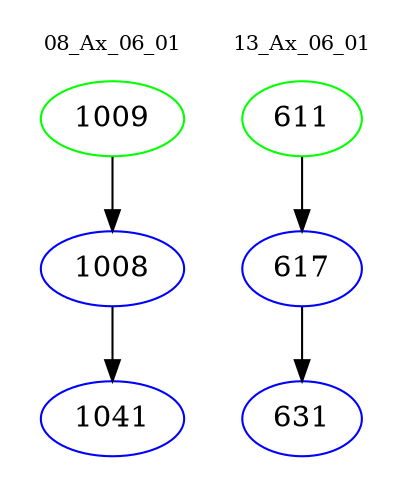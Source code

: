 digraph{
subgraph cluster_0 {
color = white
label = "08_Ax_06_01";
fontsize=10;
T0_1009 [label="1009", color="green"]
T0_1009 -> T0_1008 [color="black"]
T0_1008 [label="1008", color="blue"]
T0_1008 -> T0_1041 [color="black"]
T0_1041 [label="1041", color="blue"]
}
subgraph cluster_1 {
color = white
label = "13_Ax_06_01";
fontsize=10;
T1_611 [label="611", color="green"]
T1_611 -> T1_617 [color="black"]
T1_617 [label="617", color="blue"]
T1_617 -> T1_631 [color="black"]
T1_631 [label="631", color="blue"]
}
}
